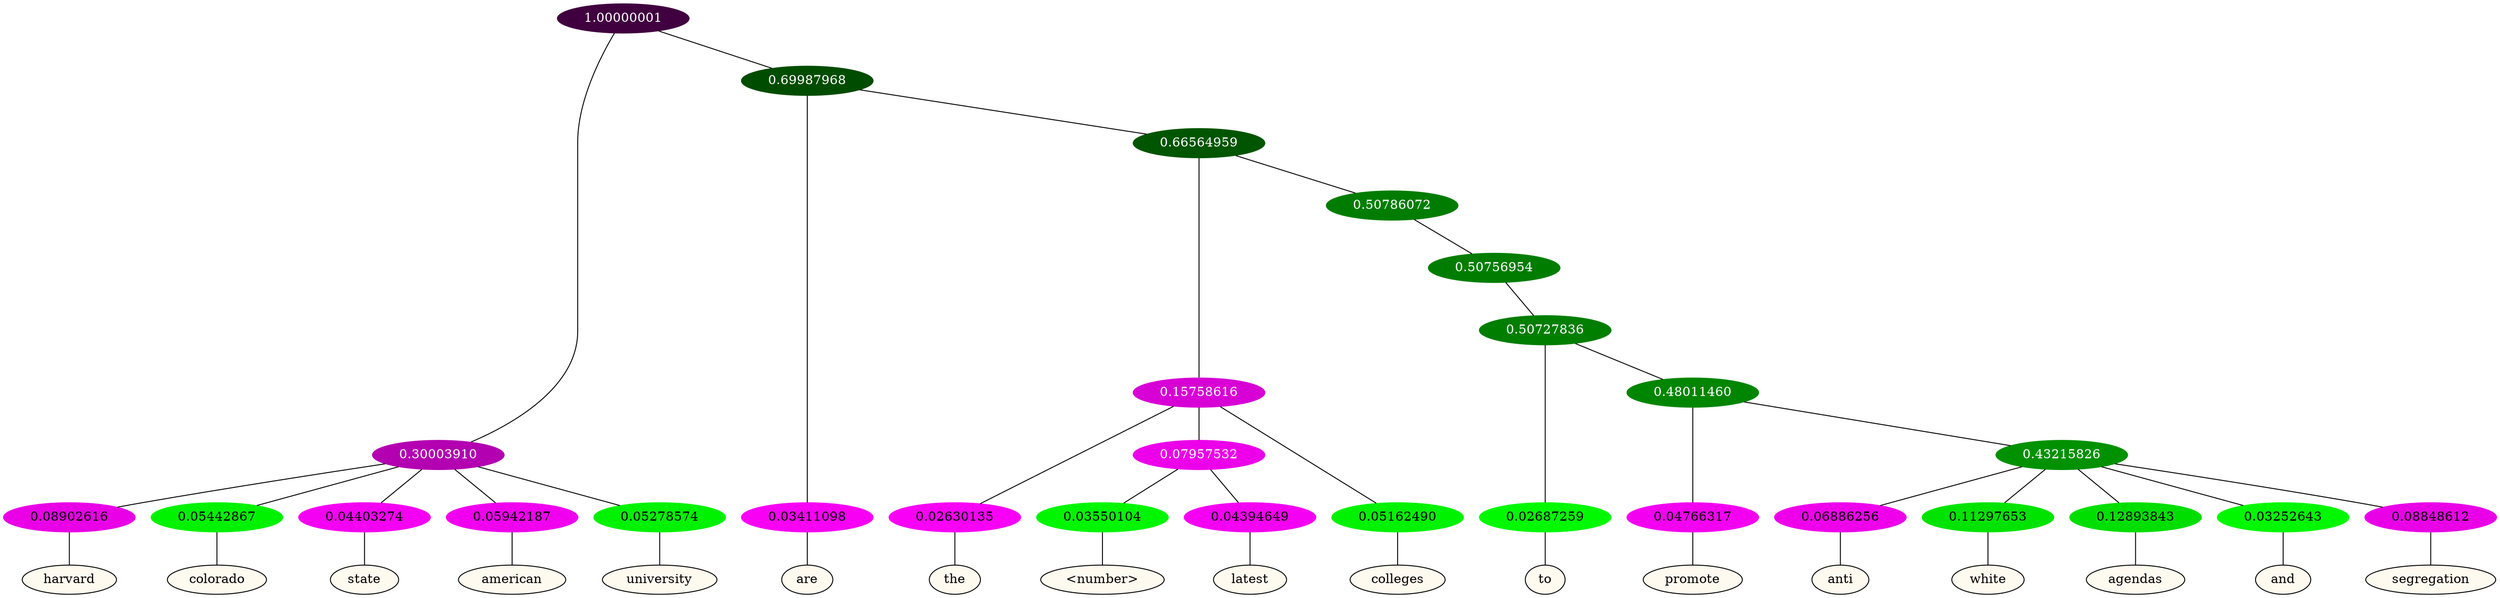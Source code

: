 graph {
	node [format=png height=0.15 nodesep=0.001 ordering=out overlap=prism overlap_scaling=0.01 ranksep=0.001 ratio=0.2 style=filled width=0.15]
	{
		rank=same
		a_w_3 [label=harvard color=black fillcolor=floralwhite style="filled,solid"]
		a_w_4 [label=colorado color=black fillcolor=floralwhite style="filled,solid"]
		a_w_5 [label=state color=black fillcolor=floralwhite style="filled,solid"]
		a_w_6 [label=american color=black fillcolor=floralwhite style="filled,solid"]
		a_w_7 [label=university color=black fillcolor=floralwhite style="filled,solid"]
		a_w_8 [label=are color=black fillcolor=floralwhite style="filled,solid"]
		a_w_12 [label=the color=black fillcolor=floralwhite style="filled,solid"]
		a_w_16 [label="\<number\>" color=black fillcolor=floralwhite style="filled,solid"]
		a_w_17 [label=latest color=black fillcolor=floralwhite style="filled,solid"]
		a_w_14 [label=colleges color=black fillcolor=floralwhite style="filled,solid"]
		a_w_19 [label=to color=black fillcolor=floralwhite style="filled,solid"]
		a_w_21 [label=promote color=black fillcolor=floralwhite style="filled,solid"]
		a_w_23 [label=anti color=black fillcolor=floralwhite style="filled,solid"]
		a_w_24 [label=white color=black fillcolor=floralwhite style="filled,solid"]
		a_w_25 [label=agendas color=black fillcolor=floralwhite style="filled,solid"]
		a_w_26 [label=and color=black fillcolor=floralwhite style="filled,solid"]
		a_w_27 [label=segregation color=black fillcolor=floralwhite style="filled,solid"]
	}
	a_n_3 -- a_w_3
	a_n_4 -- a_w_4
	a_n_5 -- a_w_5
	a_n_6 -- a_w_6
	a_n_7 -- a_w_7
	a_n_8 -- a_w_8
	a_n_12 -- a_w_12
	a_n_16 -- a_w_16
	a_n_17 -- a_w_17
	a_n_14 -- a_w_14
	a_n_19 -- a_w_19
	a_n_21 -- a_w_21
	a_n_23 -- a_w_23
	a_n_24 -- a_w_24
	a_n_25 -- a_w_25
	a_n_26 -- a_w_26
	a_n_27 -- a_w_27
	{
		rank=same
		a_n_3 [label=0.08902616 color="0.835 1.000 0.911" fontcolor=black]
		a_n_4 [label=0.05442867 color="0.334 1.000 0.946" fontcolor=black]
		a_n_5 [label=0.04403274 color="0.835 1.000 0.956" fontcolor=black]
		a_n_6 [label=0.05942187 color="0.835 1.000 0.941" fontcolor=black]
		a_n_7 [label=0.05278574 color="0.334 1.000 0.947" fontcolor=black]
		a_n_8 [label=0.03411098 color="0.835 1.000 0.966" fontcolor=black]
		a_n_12 [label=0.02630135 color="0.835 1.000 0.974" fontcolor=black]
		a_n_16 [label=0.03550104 color="0.334 1.000 0.964" fontcolor=black]
		a_n_17 [label=0.04394649 color="0.835 1.000 0.956" fontcolor=black]
		a_n_14 [label=0.05162490 color="0.334 1.000 0.948" fontcolor=black]
		a_n_19 [label=0.02687259 color="0.334 1.000 0.973" fontcolor=black]
		a_n_21 [label=0.04766317 color="0.835 1.000 0.952" fontcolor=black]
		a_n_23 [label=0.06886256 color="0.835 1.000 0.931" fontcolor=black]
		a_n_24 [label=0.11297653 color="0.334 1.000 0.887" fontcolor=black]
		a_n_25 [label=0.12893843 color="0.334 1.000 0.871" fontcolor=black]
		a_n_26 [label=0.03252643 color="0.334 1.000 0.967" fontcolor=black]
		a_n_27 [label=0.08848612 color="0.835 1.000 0.912" fontcolor=black]
	}
	a_n_0 [label=1.00000001 color="0.835 1.000 0.250" fontcolor=grey99]
	a_n_1 [label=0.30003910 color="0.835 1.000 0.700" fontcolor=grey99]
	a_n_0 -- a_n_1
	a_n_2 [label=0.69987968 color="0.334 1.000 0.300" fontcolor=grey99]
	a_n_0 -- a_n_2
	a_n_1 -- a_n_3
	a_n_1 -- a_n_4
	a_n_1 -- a_n_5
	a_n_1 -- a_n_6
	a_n_1 -- a_n_7
	a_n_2 -- a_n_8
	a_n_9 [label=0.66564959 color="0.334 1.000 0.334" fontcolor=grey99]
	a_n_2 -- a_n_9
	a_n_10 [label=0.15758616 color="0.835 1.000 0.842" fontcolor=grey99]
	a_n_9 -- a_n_10
	a_n_11 [label=0.50786072 color="0.334 1.000 0.492" fontcolor=grey99]
	a_n_9 -- a_n_11
	a_n_10 -- a_n_12
	a_n_13 [label=0.07957532 color="0.835 1.000 0.920" fontcolor=grey99]
	a_n_10 -- a_n_13
	a_n_10 -- a_n_14
	a_n_15 [label=0.50756954 color="0.334 1.000 0.492" fontcolor=grey99]
	a_n_11 -- a_n_15
	a_n_13 -- a_n_16
	a_n_13 -- a_n_17
	a_n_18 [label=0.50727836 color="0.334 1.000 0.493" fontcolor=grey99]
	a_n_15 -- a_n_18
	a_n_18 -- a_n_19
	a_n_20 [label=0.48011460 color="0.334 1.000 0.520" fontcolor=grey99]
	a_n_18 -- a_n_20
	a_n_20 -- a_n_21
	a_n_22 [label=0.43215826 color="0.334 1.000 0.568" fontcolor=grey99]
	a_n_20 -- a_n_22
	a_n_22 -- a_n_23
	a_n_22 -- a_n_24
	a_n_22 -- a_n_25
	a_n_22 -- a_n_26
	a_n_22 -- a_n_27
}
